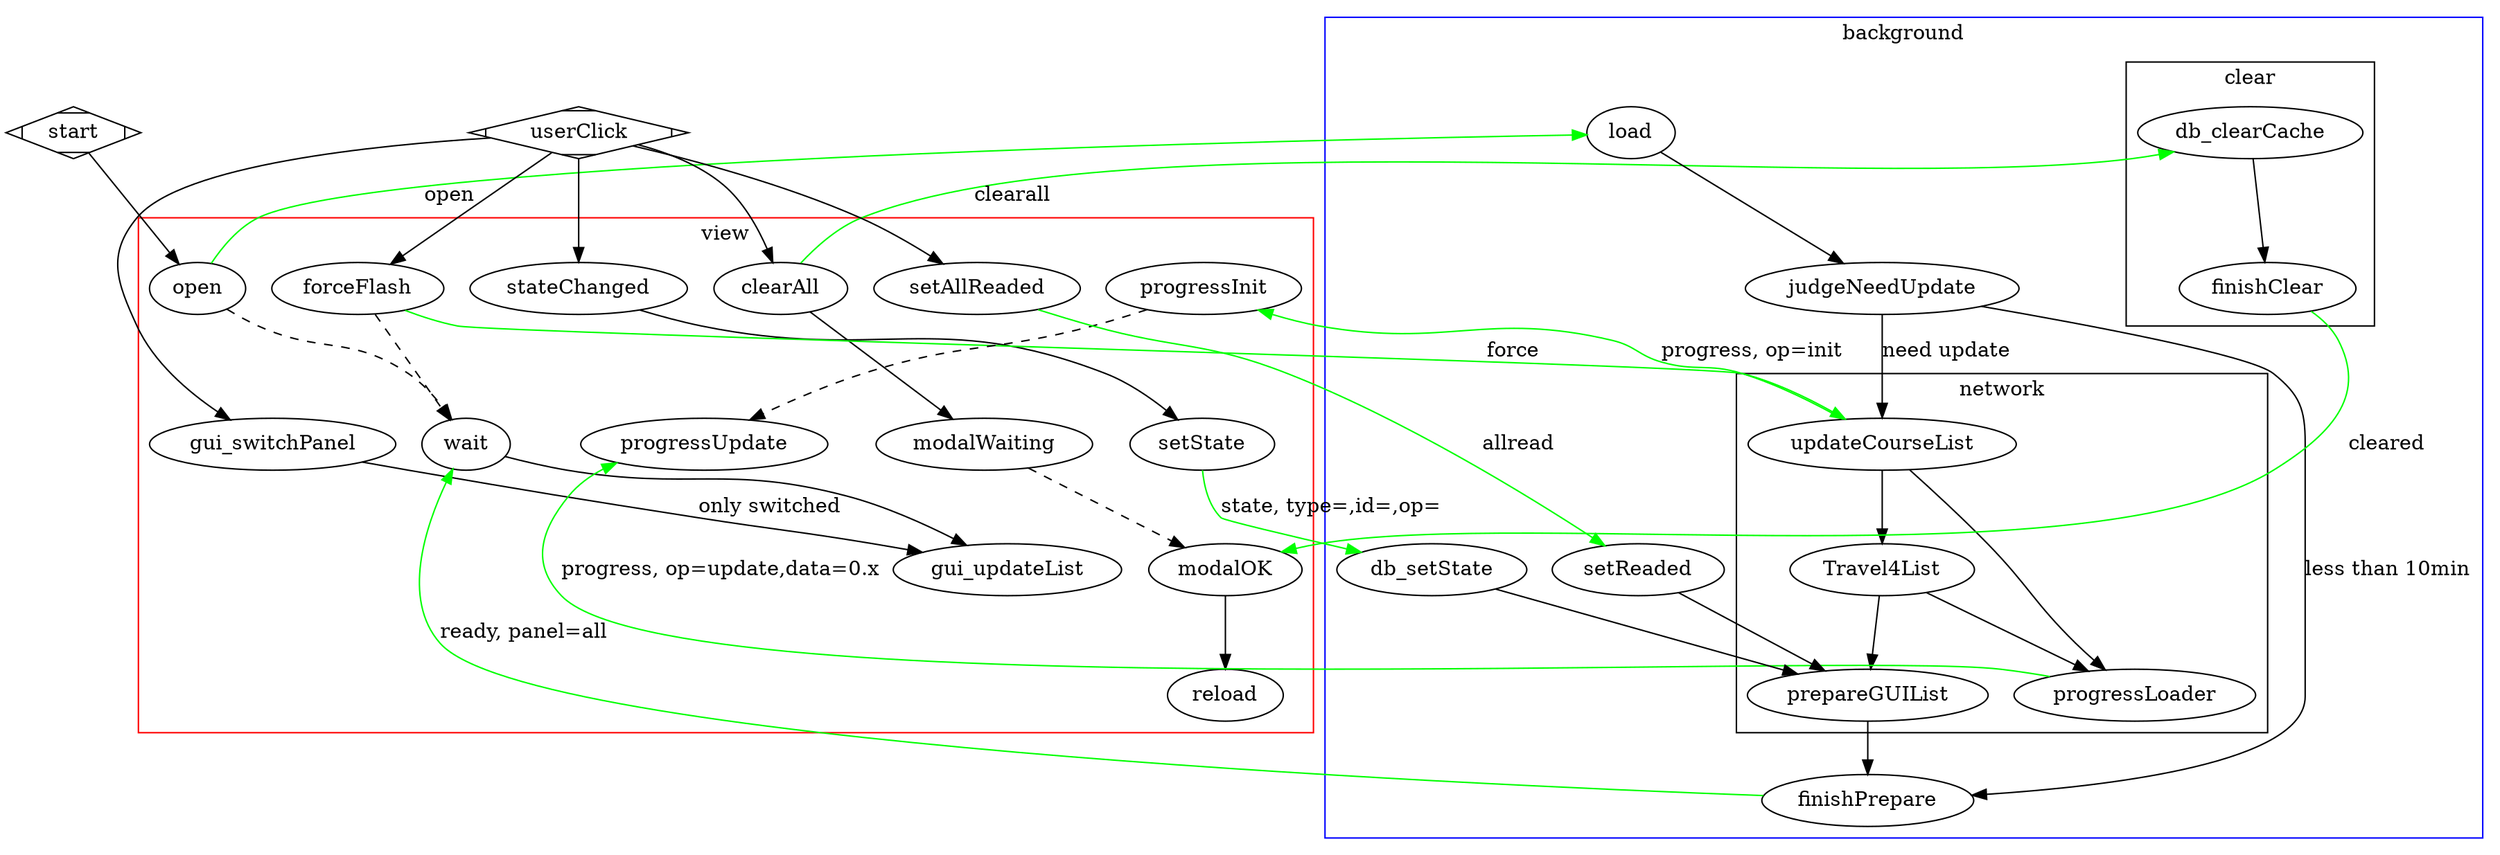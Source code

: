 digraph G{
	//graph [splines=polyline];
	subgraph cluster0 {
		label = "view";
		open -> wait [style=dashed];
		wait -> gui_updateList;
		clearAll -> modalWaiting;
		modalWaiting -> modalOK [style=dashed];
		modalOK -> reload;
		stateChanged -> setState;
		gui_switchPanel -> gui_updateList[label="only switched"];
		color = "red";
		forceFlash -> wait[style=dashed];
		progressInit -> progressUpdate[style=dashed];
		setAllReaded;
	}
	subgraph cluster1{
		label = "background";
		load -> judgeNeedUpdate;
		judgeNeedUpdate -> finishPrepare [label="less than 10min"];
		subgraph cluster4{
			label = "network";
			updateCourseList -> Travel4List;
			Travel4List -> prepareGUIList;
			updateCourseList -> progressLoader;
			Travel4List -> progressLoader;
		}
		judgeNeedUpdate -> updateCourseList [label="need update"];
		prepareGUIList -> finishPrepare;
		subgraph cluster2{
			label = "clear"
			db_clearCache -> finishClear;
		}
		db_setState -> prepareGUIList;
		color = "blue";
		setReaded -> prepareGUIList;
	}
	start[shape=Mdiamond];
	start -> open;

	userClick[shape=Mdiamond];
	userClick -> stateChanged;
	userClick -> gui_switchPanel;
	userClick -> clearAll;
	userClick -> forceFlash;
	userClick -> setAllReaded;

	edge[color=green];
	open -> load [label="open"];
	finishPrepare -> wait [label="ready, panel=all"];
	clearAll -> db_clearCache [label="clearall"];
	finishClear -> modalOK [label="cleared"];
	setState -> db_setState[label="state, type=,id=,op="];
	forceFlash -> updateCourseList[label="force"];
	progressLoader -> progressUpdate[label="progress, op=update,data=0.x"]
	updateCourseList -> progressInit[label="progress, op=init"]
	setAllReaded -> setReaded[label="allread"]
}
